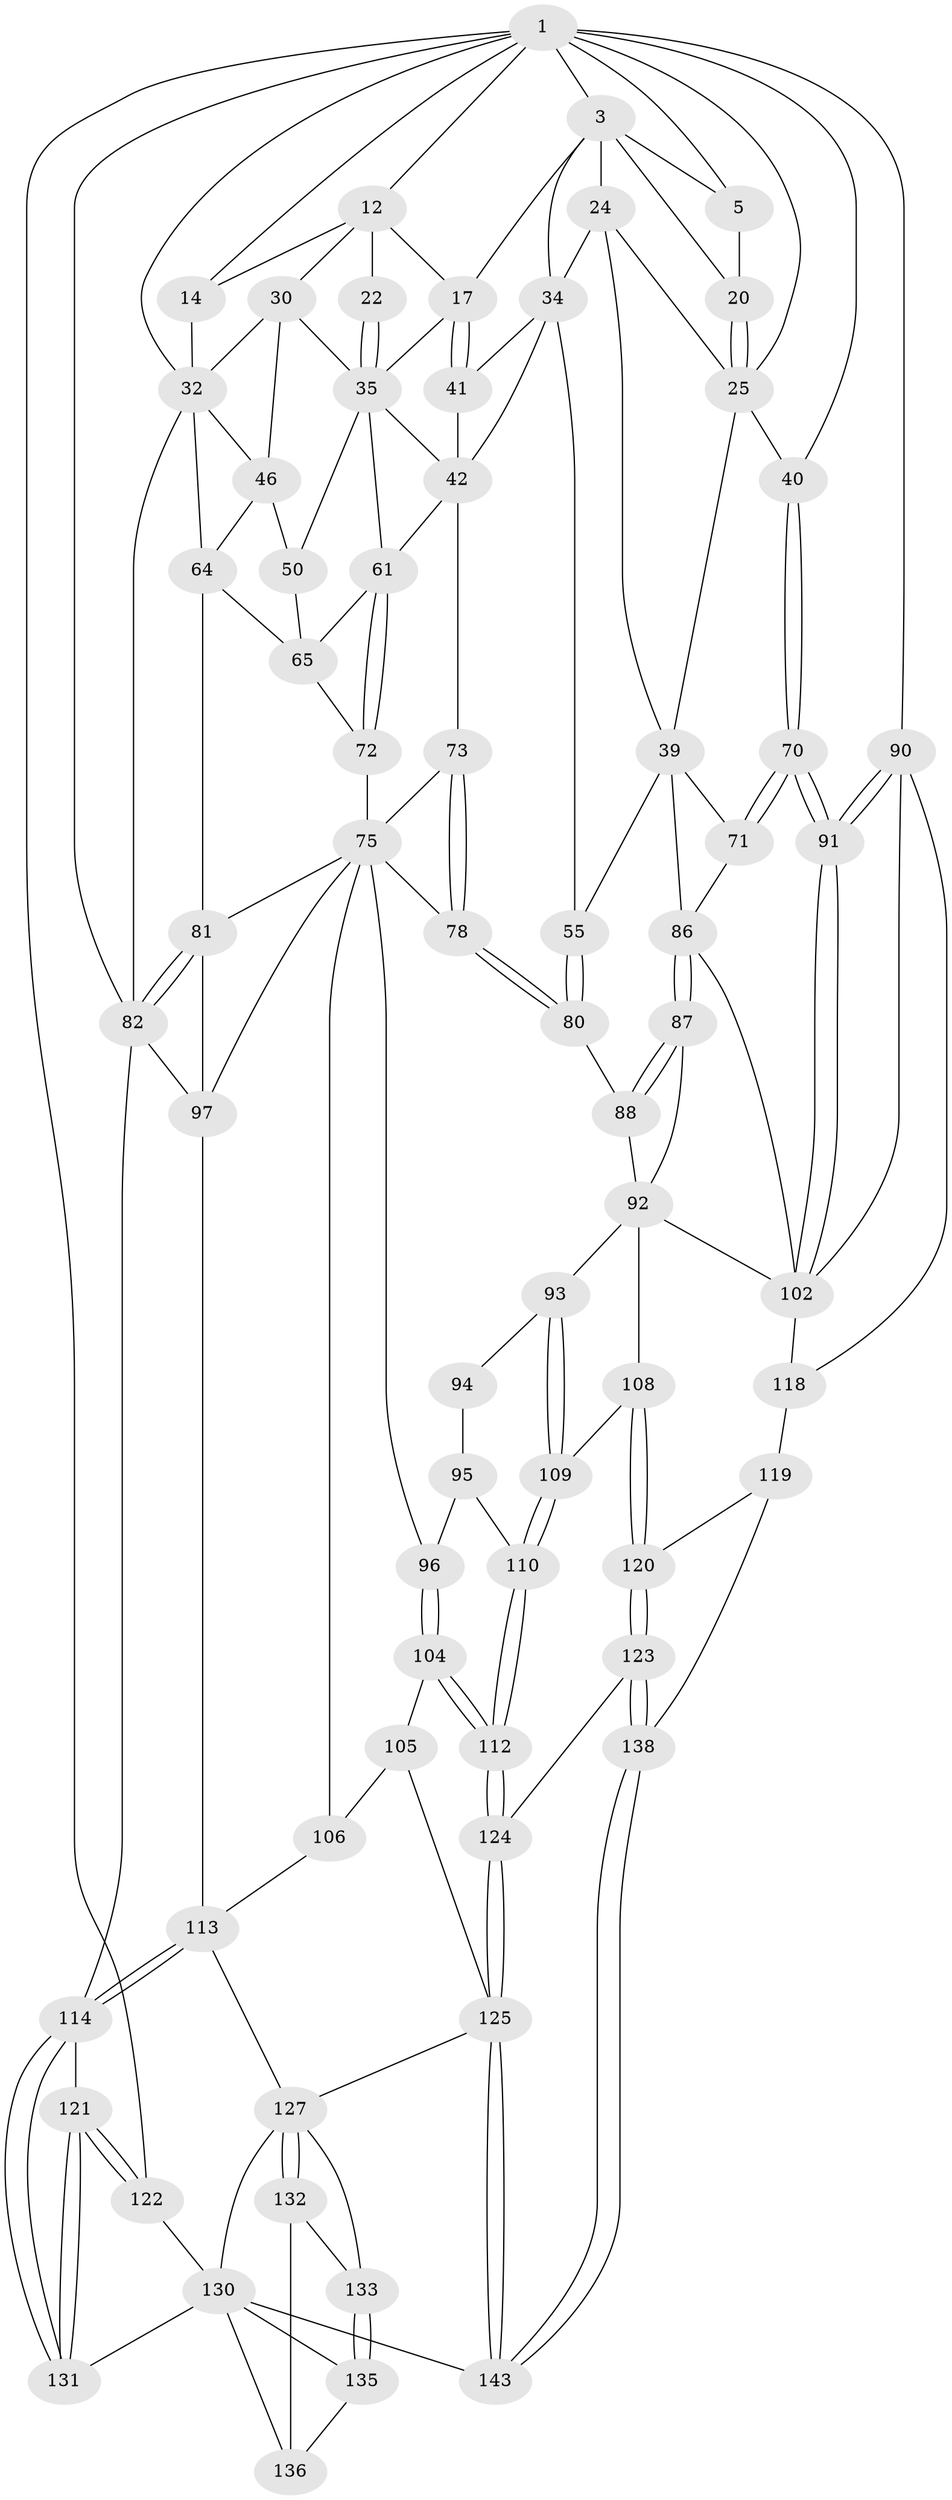 // original degree distribution, {3: 0.013986013986013986, 4: 0.25874125874125875, 6: 0.23776223776223776, 5: 0.48951048951048953}
// Generated by graph-tools (version 1.1) at 2025/21/03/04/25 18:21:29]
// undirected, 71 vertices, 166 edges
graph export_dot {
graph [start="1"]
  node [color=gray90,style=filled];
  1 [pos="+0.9480262290832837+0",super="+2+9+6"];
  3 [pos="+0.6381005745296946+0.0392060098318113",super="+15+4"];
  5 [pos="+0.8566607392018446+0.021098306697099684",super="+8"];
  12 [pos="+0.3471832277647855+0",super="+19+13"];
  14 [pos="+0.0721521129728755+0.13450997596231265",super="+29"];
  17 [pos="+0.49852782701521575+0.24025164799576254",super="+18"];
  20 [pos="+0.8080699275832022+0.15845649996088237"];
  22 [pos="+0.27455728345047525+0.2172002229410725"];
  24 [pos="+0.7028194878547465+0.21940712770649665",super="+26"];
  25 [pos="+0.8151861417236979+0.2216366505397967",super="+27"];
  30 [pos="+0.23060897358387375+0.24487514387742332",super="+31"];
  32 [pos="+0.1700947829221407+0.2792117285424333",super="+44"];
  34 [pos="+0.6348161791127194+0.3278910447175027",super="+51"];
  35 [pos="+0.42129412064614646+0.24242195005030193",super="+36"];
  39 [pos="+0.8013532757785253+0.37069557528743186",super="+53"];
  40 [pos="+1+0.383528208954572"];
  41 [pos="+0.4915814441304618+0.3665416985383139"];
  42 [pos="+0.4358428612187272+0.419182986700335",super="+68+43"];
  46 [pos="+0.17441329111440398+0.32063535750369776",super="+47"];
  50 [pos="+0.2031640063056221+0.36398233231499916",super="+58"];
  55 [pos="+0.6266071841313159+0.4959420908704436"];
  61 [pos="+0.34908950172710745+0.4483962058246442",super="+62"];
  64 [pos="+0.07764885816661092+0.492781378763623",super="+67"];
  65 [pos="+0.20933297027316652+0.5048943064771855",super="+66"];
  70 [pos="+1+0.6139257061182595"];
  71 [pos="+0.9846476617507112+0.6076387699919042"];
  72 [pos="+0.2870714177278897+0.5810158624403072"];
  73 [pos="+0.4857034015059039+0.5049299700765745",super="+74"];
  75 [pos="+0.37918453352227616+0.6412071693453113",super="+79+76"];
  78 [pos="+0.41841755739532205+0.6447260632233447"];
  80 [pos="+0.5856156367653306+0.6257446478732156"];
  81 [pos="+0.11984267602466137+0.6598203903638266",super="+85"];
  82 [pos="+0+0.6187951212709027",super="+83"];
  86 [pos="+0.7272222037012925+0.6901737745040639",super="+89"];
  87 [pos="+0.7201934718079401+0.6951949142830008"];
  88 [pos="+0.5911572350915361+0.6319485505642288"];
  90 [pos="+1+1",super="+139"];
  91 [pos="+1+0.8019013808056498"];
  92 [pos="+0.5790484318390031+0.7376724827859132",super="+99"];
  93 [pos="+0.5632276169377007+0.7613527884992763"];
  94 [pos="+0.551232112330878+0.7669407855503664"];
  95 [pos="+0.46400350114243655+0.7368540879259077",super="+111"];
  96 [pos="+0.4593079385934617+0.7346169609081229"];
  97 [pos="+0.1566190980425904+0.7590313650176241",super="+101"];
  102 [pos="+0.8870102705544456+0.859224233129368",super="+103+117"];
  104 [pos="+0.4385305139062311+0.8469920241633293"];
  105 [pos="+0.40481615783039526+0.8580599925999007"];
  106 [pos="+0.31185402051471794+0.8365399934067935"];
  108 [pos="+0.6932378086912914+0.8181030910801911"];
  109 [pos="+0.655520054151134+0.8211629148787771"];
  110 [pos="+0.546922361297437+0.869437592482653"];
  112 [pos="+0.5277427771275306+0.8999775532836979"];
  113 [pos="+0.15845370817273127+0.8459847886833713",super="+116"];
  114 [pos="+0.140524394421717+0.868759478564169",super="+115"];
  118 [pos="+0.8331511988192983+0.9022425365826114",super="+140"];
  119 [pos="+0.7507451772448087+0.8987060372832276",super="+137"];
  120 [pos="+0.7207569838043991+0.8814694906860188"];
  121 [pos="+0.012099185438303444+1"];
  122 [pos="+0+1"];
  123 [pos="+0.633219290848221+0.9530897803956286"];
  124 [pos="+0.530296308841691+0.9145583782507697"];
  125 [pos="+0.42580442722191036+1",super="+126"];
  127 [pos="+0.3399180910954453+0.9697350240378262",super="+128"];
  130 [pos="+0.16505305124430344+0.9293932343663418",super="+134"];
  131 [pos="+0.1450530561037292+0.923673391633804"];
  132 [pos="+0.2773617403421324+0.971835106587148"];
  133 [pos="+0.25644455088921186+0.9605228403598384"];
  135 [pos="+0.24606245657441742+0.9745216246952456"];
  136 [pos="+0.2685672420100424+0.9977450111968651"];
  138 [pos="+0.6833161941747133+1"];
  143 [pos="+0.42107621189375766+1"];
  1 -- 3;
  1 -- 12;
  1 -- 90 [weight=2];
  1 -- 122;
  1 -- 14 [weight=2];
  1 -- 5;
  1 -- 40;
  1 -- 82;
  1 -- 32;
  1 -- 25;
  3 -- 24 [weight=2];
  3 -- 17;
  3 -- 34;
  3 -- 20;
  3 -- 5;
  5 -- 20;
  12 -- 17;
  12 -- 22 [weight=2];
  12 -- 30;
  12 -- 14;
  14 -- 32;
  17 -- 41;
  17 -- 41;
  17 -- 35;
  20 -- 25;
  20 -- 25;
  22 -- 35;
  22 -- 35;
  24 -- 25;
  24 -- 34;
  24 -- 39;
  25 -- 40;
  25 -- 39;
  30 -- 32;
  30 -- 46;
  30 -- 35;
  32 -- 64;
  32 -- 82;
  32 -- 46;
  34 -- 41;
  34 -- 42;
  34 -- 55;
  35 -- 50;
  35 -- 42;
  35 -- 61;
  39 -- 71;
  39 -- 55;
  39 -- 86;
  40 -- 70;
  40 -- 70;
  41 -- 42;
  42 -- 73 [weight=2];
  42 -- 61;
  46 -- 50 [weight=2];
  46 -- 64;
  50 -- 65;
  55 -- 80;
  55 -- 80;
  61 -- 72;
  61 -- 72;
  61 -- 65 [weight=2];
  64 -- 65;
  64 -- 81;
  65 -- 72;
  70 -- 71;
  70 -- 71;
  70 -- 91;
  70 -- 91;
  71 -- 86;
  72 -- 75;
  73 -- 78;
  73 -- 78;
  73 -- 75;
  75 -- 96;
  75 -- 78;
  75 -- 81;
  75 -- 97;
  75 -- 106;
  78 -- 80;
  78 -- 80;
  80 -- 88;
  81 -- 82;
  81 -- 82;
  81 -- 97;
  82 -- 97;
  82 -- 114;
  86 -- 87;
  86 -- 87;
  86 -- 102;
  87 -- 88;
  87 -- 88;
  87 -- 92;
  88 -- 92;
  90 -- 91;
  90 -- 91;
  90 -- 102;
  90 -- 118;
  91 -- 102;
  91 -- 102;
  92 -- 93;
  92 -- 108;
  92 -- 102;
  93 -- 94;
  93 -- 109;
  93 -- 109;
  94 -- 95 [weight=2];
  95 -- 96;
  95 -- 110;
  96 -- 104;
  96 -- 104;
  97 -- 113;
  102 -- 118;
  104 -- 105;
  104 -- 112;
  104 -- 112;
  105 -- 106;
  105 -- 125;
  106 -- 113;
  108 -- 109;
  108 -- 120;
  108 -- 120;
  109 -- 110;
  109 -- 110;
  110 -- 112;
  110 -- 112;
  112 -- 124;
  112 -- 124;
  113 -- 114;
  113 -- 114;
  113 -- 127;
  114 -- 131;
  114 -- 131;
  114 -- 121;
  118 -- 119 [weight=2];
  119 -- 120;
  119 -- 138;
  120 -- 123;
  120 -- 123;
  121 -- 122;
  121 -- 122;
  121 -- 131;
  121 -- 131;
  122 -- 130;
  123 -- 124;
  123 -- 138;
  123 -- 138;
  124 -- 125;
  124 -- 125;
  125 -- 143;
  125 -- 143;
  125 -- 127;
  127 -- 132;
  127 -- 132;
  127 -- 130;
  127 -- 133;
  130 -- 131;
  130 -- 135;
  130 -- 136;
  130 -- 143;
  132 -- 133;
  132 -- 136;
  133 -- 135;
  133 -- 135;
  135 -- 136;
  138 -- 143;
  138 -- 143;
}
